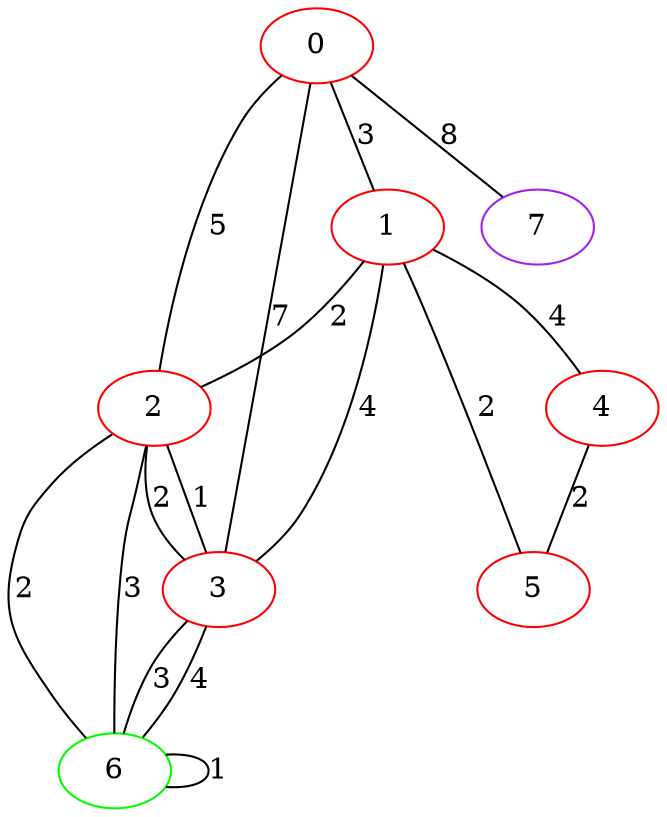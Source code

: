 graph "" {
0 [color=red, weight=1];
1 [color=red, weight=1];
2 [color=red, weight=1];
3 [color=red, weight=1];
4 [color=red, weight=1];
5 [color=red, weight=1];
6 [color=green, weight=2];
7 [color=purple, weight=4];
0 -- 1  [key=0, label=3];
0 -- 2  [key=0, label=5];
0 -- 3  [key=0, label=7];
0 -- 7  [key=0, label=8];
1 -- 2  [key=0, label=2];
1 -- 3  [key=0, label=4];
1 -- 4  [key=0, label=4];
1 -- 5  [key=0, label=2];
2 -- 3  [key=0, label=2];
2 -- 3  [key=1, label=1];
2 -- 6  [key=0, label=2];
2 -- 6  [key=1, label=3];
3 -- 6  [key=0, label=3];
3 -- 6  [key=1, label=4];
4 -- 5  [key=0, label=2];
6 -- 6  [key=0, label=1];
}
